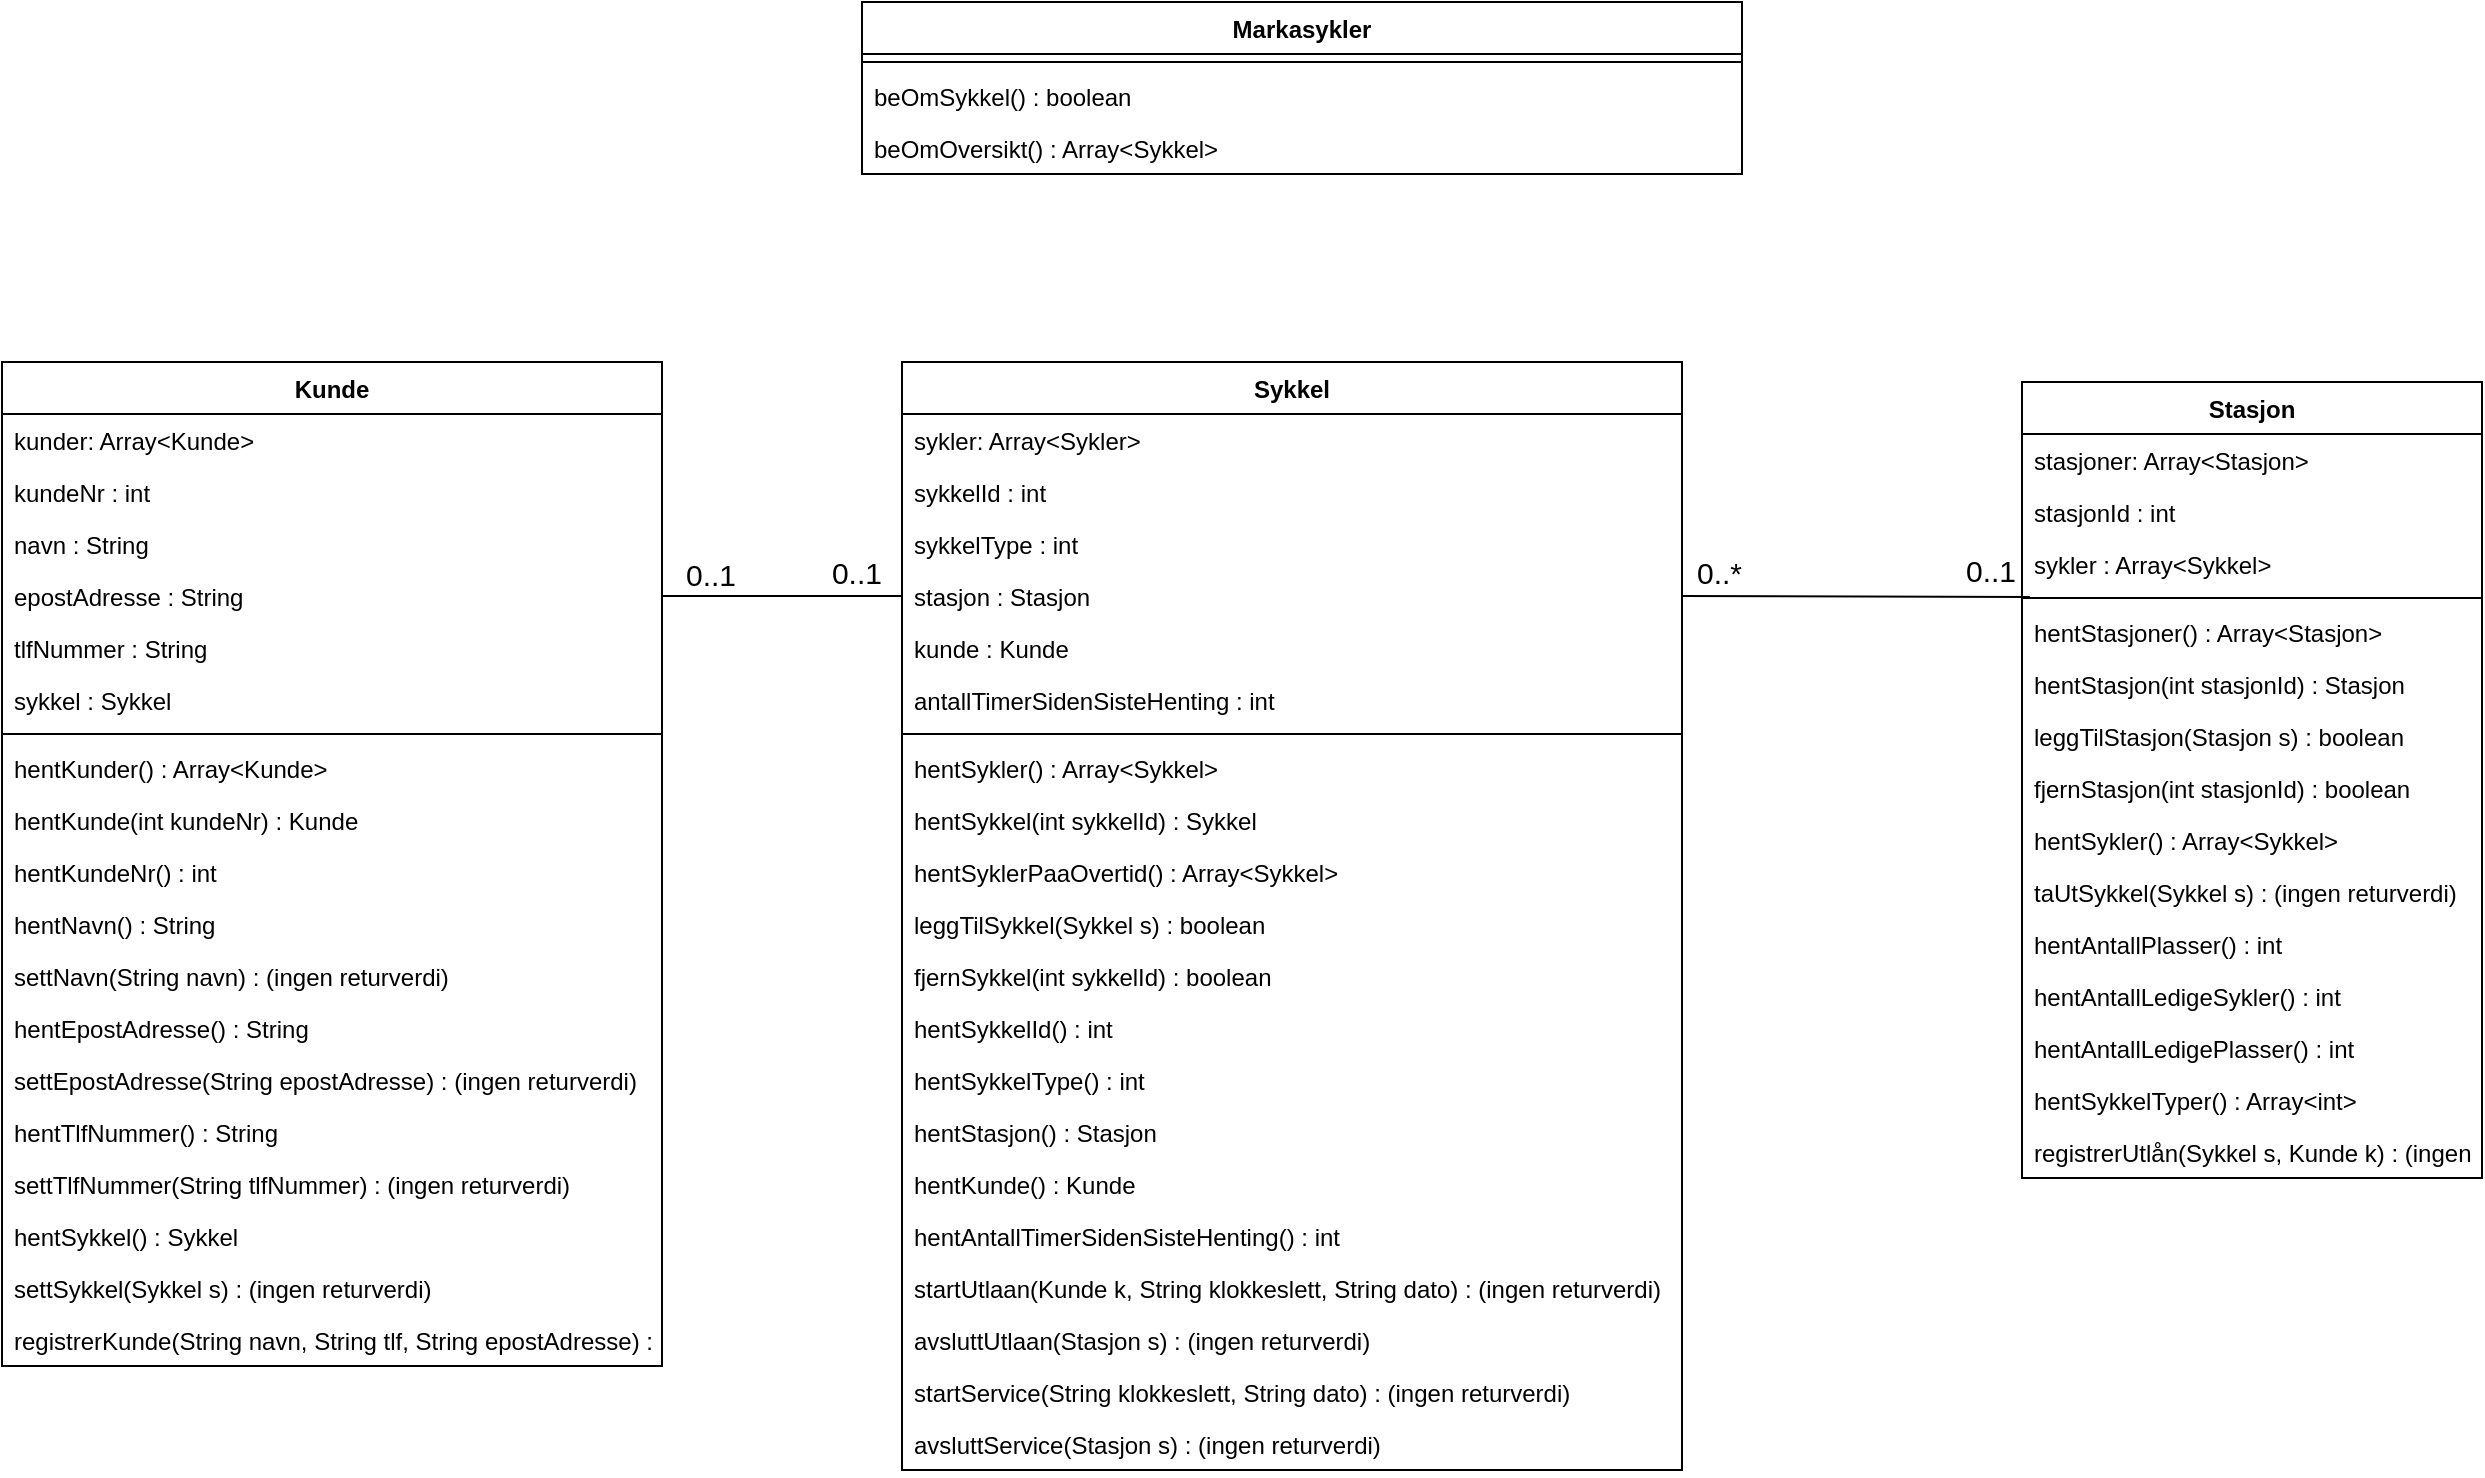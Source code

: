 <mxfile version="13.8.0" type="github">
  <diagram id="C5RBs43oDa-KdzZeNtuy" name="Page-1">
    <mxGraphModel dx="3537" dy="1566" grid="1" gridSize="10" guides="1" tooltips="1" connect="1" arrows="1" fold="1" page="1" pageScale="1" pageWidth="1654" pageHeight="1169" math="0" shadow="0">
      <root>
        <mxCell id="WIyWlLk6GJQsqaUBKTNV-0" />
        <mxCell id="WIyWlLk6GJQsqaUBKTNV-1" parent="WIyWlLk6GJQsqaUBKTNV-0" />
        <mxCell id="VrpznBEagQT3Lf_o6-Ye-7" value="" style="endArrow=none;html=1;rounded=0;exitX=1;exitY=0.5;exitDx=0;exitDy=0;entryX=0;entryY=0.5;entryDx=0;entryDy=0;" parent="WIyWlLk6GJQsqaUBKTNV-1" source="aeJ9pazkbRF26ST0N7e8-9" target="QVgdoW_EJSvDWmZYw-zW-9" edge="1">
          <mxGeometry relative="1" as="geometry">
            <mxPoint x="620" y="180" as="sourcePoint" />
            <mxPoint x="780" y="180" as="targetPoint" />
          </mxGeometry>
        </mxCell>
        <mxCell id="VrpznBEagQT3Lf_o6-Ye-8" value="&lt;font style=&quot;font-size: 15px&quot;&gt;0..1&lt;/font&gt;" style="resizable=0;html=1;align=left;verticalAlign=bottom;" parent="VrpznBEagQT3Lf_o6-Ye-7" connectable="0" vertex="1">
          <mxGeometry x="-1" relative="1" as="geometry">
            <mxPoint x="10" as="offset" />
          </mxGeometry>
        </mxCell>
        <mxCell id="VrpznBEagQT3Lf_o6-Ye-9" value="0..1" style="resizable=0;html=1;align=right;verticalAlign=bottom;fontSize=15;" parent="VrpznBEagQT3Lf_o6-Ye-7" connectable="0" vertex="1">
          <mxGeometry x="1" relative="1" as="geometry">
            <mxPoint x="-10" y="-1" as="offset" />
          </mxGeometry>
        </mxCell>
        <mxCell id="VrpznBEagQT3Lf_o6-Ye-13" value="" style="endArrow=none;html=1;rounded=0;exitX=0.017;exitY=0.436;exitDx=0;exitDy=0;exitPerimeter=0;entryX=1;entryY=0.5;entryDx=0;entryDy=0;" parent="WIyWlLk6GJQsqaUBKTNV-1" source="9goj5CrehQjhdctx5q1Q-2" target="QVgdoW_EJSvDWmZYw-zW-9" edge="1">
          <mxGeometry relative="1" as="geometry">
            <mxPoint x="1200" y="420" as="sourcePoint" />
            <mxPoint x="1120" y="381" as="targetPoint" />
          </mxGeometry>
        </mxCell>
        <mxCell id="VrpznBEagQT3Lf_o6-Ye-14" value="&lt;font style=&quot;font-size: 15px&quot;&gt;0..1&lt;/font&gt;" style="resizable=0;html=1;align=left;verticalAlign=bottom;" parent="VrpznBEagQT3Lf_o6-Ye-13" connectable="0" vertex="1">
          <mxGeometry x="-1" relative="1" as="geometry">
            <mxPoint x="-33.91" y="-1.49" as="offset" />
          </mxGeometry>
        </mxCell>
        <mxCell id="VrpznBEagQT3Lf_o6-Ye-15" value="0..*" style="resizable=0;html=1;align=right;verticalAlign=bottom;fontSize=15;" parent="VrpznBEagQT3Lf_o6-Ye-13" connectable="0" vertex="1">
          <mxGeometry x="1" relative="1" as="geometry">
            <mxPoint x="30.09" as="offset" />
          </mxGeometry>
        </mxCell>
        <mxCell id="aeJ9pazkbRF26ST0N7e8-0" value="Kunde" style="swimlane;fontStyle=1;align=center;verticalAlign=top;childLayout=stackLayout;horizontal=1;startSize=26;horizontalStack=0;resizeParent=1;resizeParentMax=0;resizeLast=0;collapsible=1;marginBottom=0;" parent="WIyWlLk6GJQsqaUBKTNV-1" vertex="1">
          <mxGeometry x="230" y="290" width="330" height="502" as="geometry" />
        </mxCell>
        <mxCell id="2YwRM7dUgeI0-jvgFiAl-2" value="kunder: Array&lt;Kunde&gt;" style="text;strokeColor=none;fillColor=none;align=left;verticalAlign=top;spacingLeft=4;spacingRight=4;overflow=hidden;rotatable=0;points=[[0,0.5],[1,0.5]];portConstraint=eastwest;" parent="aeJ9pazkbRF26ST0N7e8-0" vertex="1">
          <mxGeometry y="26" width="330" height="26" as="geometry" />
        </mxCell>
        <mxCell id="aeJ9pazkbRF26ST0N7e8-1" value="kundeNr : int" style="text;strokeColor=none;fillColor=none;align=left;verticalAlign=top;spacingLeft=4;spacingRight=4;overflow=hidden;rotatable=0;points=[[0,0.5],[1,0.5]];portConstraint=eastwest;fontStyle=0" parent="aeJ9pazkbRF26ST0N7e8-0" vertex="1">
          <mxGeometry y="52" width="330" height="26" as="geometry" />
        </mxCell>
        <mxCell id="aeJ9pazkbRF26ST0N7e8-2" value="navn : String" style="text;strokeColor=none;fillColor=none;align=left;verticalAlign=top;spacingLeft=4;spacingRight=4;overflow=hidden;rotatable=0;points=[[0,0.5],[1,0.5]];portConstraint=eastwest;" parent="aeJ9pazkbRF26ST0N7e8-0" vertex="1">
          <mxGeometry y="78" width="330" height="26" as="geometry" />
        </mxCell>
        <mxCell id="aeJ9pazkbRF26ST0N7e8-9" value="epostAdresse : String" style="text;strokeColor=none;fillColor=none;align=left;verticalAlign=top;spacingLeft=4;spacingRight=4;overflow=hidden;rotatable=0;points=[[0,0.5],[1,0.5]];portConstraint=eastwest;" parent="aeJ9pazkbRF26ST0N7e8-0" vertex="1">
          <mxGeometry y="104" width="330" height="26" as="geometry" />
        </mxCell>
        <mxCell id="aeJ9pazkbRF26ST0N7e8-10" value="tlfNummer : String" style="text;strokeColor=none;fillColor=none;align=left;verticalAlign=top;spacingLeft=4;spacingRight=4;overflow=hidden;rotatable=0;points=[[0,0.5],[1,0.5]];portConstraint=eastwest;" parent="aeJ9pazkbRF26ST0N7e8-0" vertex="1">
          <mxGeometry y="130" width="330" height="26" as="geometry" />
        </mxCell>
        <mxCell id="aeJ9pazkbRF26ST0N7e8-11" value="sykkel : Sykkel" style="text;strokeColor=none;fillColor=none;align=left;verticalAlign=top;spacingLeft=4;spacingRight=4;overflow=hidden;rotatable=0;points=[[0,0.5],[1,0.5]];portConstraint=eastwest;" parent="aeJ9pazkbRF26ST0N7e8-0" vertex="1">
          <mxGeometry y="156" width="330" height="26" as="geometry" />
        </mxCell>
        <mxCell id="aeJ9pazkbRF26ST0N7e8-3" value="" style="line;strokeWidth=1;fillColor=none;align=left;verticalAlign=middle;spacingTop=-1;spacingLeft=3;spacingRight=3;rotatable=0;labelPosition=right;points=[];portConstraint=eastwest;" parent="aeJ9pazkbRF26ST0N7e8-0" vertex="1">
          <mxGeometry y="182" width="330" height="8" as="geometry" />
        </mxCell>
        <mxCell id="uB-KTIDts_Ee8TIW10e4-7" value="hentKunder() : Array&lt;Kunde&gt;" style="text;strokeColor=none;fillColor=none;align=left;verticalAlign=top;spacingLeft=4;spacingRight=4;overflow=hidden;rotatable=0;points=[[0,0.5],[1,0.5]];portConstraint=eastwest;" parent="aeJ9pazkbRF26ST0N7e8-0" vertex="1">
          <mxGeometry y="190" width="330" height="26" as="geometry" />
        </mxCell>
        <mxCell id="uB-KTIDts_Ee8TIW10e4-8" value="hentKunde(int kundeNr) : Kunde" style="text;strokeColor=none;fillColor=none;align=left;verticalAlign=top;spacingLeft=4;spacingRight=4;overflow=hidden;rotatable=0;points=[[0,0.5],[1,0.5]];portConstraint=eastwest;" parent="aeJ9pazkbRF26ST0N7e8-0" vertex="1">
          <mxGeometry y="216" width="330" height="26" as="geometry" />
        </mxCell>
        <mxCell id="aeJ9pazkbRF26ST0N7e8-4" value="hentKundeNr() : int" style="text;strokeColor=none;fillColor=none;align=left;verticalAlign=top;spacingLeft=4;spacingRight=4;overflow=hidden;rotatable=0;points=[[0,0.5],[1,0.5]];portConstraint=eastwest;" parent="aeJ9pazkbRF26ST0N7e8-0" vertex="1">
          <mxGeometry y="242" width="330" height="26" as="geometry" />
        </mxCell>
        <mxCell id="aeJ9pazkbRF26ST0N7e8-5" value="hentNavn() : String" style="text;strokeColor=none;fillColor=none;align=left;verticalAlign=top;spacingLeft=4;spacingRight=4;overflow=hidden;rotatable=0;points=[[0,0.5],[1,0.5]];portConstraint=eastwest;" parent="aeJ9pazkbRF26ST0N7e8-0" vertex="1">
          <mxGeometry y="268" width="330" height="26" as="geometry" />
        </mxCell>
        <mxCell id="uB-KTIDts_Ee8TIW10e4-6" value="settNavn(String navn) : (ingen returverdi)" style="text;strokeColor=none;fillColor=none;align=left;verticalAlign=top;spacingLeft=4;spacingRight=4;overflow=hidden;rotatable=0;points=[[0,0.5],[1,0.5]];portConstraint=eastwest;" parent="aeJ9pazkbRF26ST0N7e8-0" vertex="1">
          <mxGeometry y="294" width="330" height="26" as="geometry" />
        </mxCell>
        <mxCell id="aeJ9pazkbRF26ST0N7e8-6" value="hentEpostAdresse() : String" style="text;strokeColor=none;fillColor=none;align=left;verticalAlign=top;spacingLeft=4;spacingRight=4;overflow=hidden;rotatable=0;points=[[0,0.5],[1,0.5]];portConstraint=eastwest;" parent="aeJ9pazkbRF26ST0N7e8-0" vertex="1">
          <mxGeometry y="320" width="330" height="26" as="geometry" />
        </mxCell>
        <mxCell id="aeJ9pazkbRF26ST0N7e8-7" value="settEpostAdresse(String epostAdresse) : (ingen returverdi)" style="text;strokeColor=none;fillColor=none;align=left;verticalAlign=top;spacingLeft=4;spacingRight=4;overflow=hidden;rotatable=0;points=[[0,0.5],[1,0.5]];portConstraint=eastwest;" parent="aeJ9pazkbRF26ST0N7e8-0" vertex="1">
          <mxGeometry y="346" width="330" height="26" as="geometry" />
        </mxCell>
        <mxCell id="aeJ9pazkbRF26ST0N7e8-8" value="hentTlfNummer() : String" style="text;strokeColor=none;fillColor=none;align=left;verticalAlign=top;spacingLeft=4;spacingRight=4;overflow=hidden;rotatable=0;points=[[0,0.5],[1,0.5]];portConstraint=eastwest;" parent="aeJ9pazkbRF26ST0N7e8-0" vertex="1">
          <mxGeometry y="372" width="330" height="26" as="geometry" />
        </mxCell>
        <mxCell id="aeJ9pazkbRF26ST0N7e8-12" value="settTlfNummer(String tlfNummer) : (ingen returverdi)" style="text;strokeColor=none;fillColor=none;align=left;verticalAlign=top;spacingLeft=4;spacingRight=4;overflow=hidden;rotatable=0;points=[[0,0.5],[1,0.5]];portConstraint=eastwest;" parent="aeJ9pazkbRF26ST0N7e8-0" vertex="1">
          <mxGeometry y="398" width="330" height="26" as="geometry" />
        </mxCell>
        <mxCell id="aeJ9pazkbRF26ST0N7e8-13" value="hentSykkel() : Sykkel" style="text;strokeColor=none;fillColor=none;align=left;verticalAlign=top;spacingLeft=4;spacingRight=4;overflow=hidden;rotatable=0;points=[[0,0.5],[1,0.5]];portConstraint=eastwest;" parent="aeJ9pazkbRF26ST0N7e8-0" vertex="1">
          <mxGeometry y="424" width="330" height="26" as="geometry" />
        </mxCell>
        <mxCell id="aeJ9pazkbRF26ST0N7e8-14" value="settSykkel(Sykkel s) : (ingen returverdi)" style="text;strokeColor=none;fillColor=none;align=left;verticalAlign=top;spacingLeft=4;spacingRight=4;overflow=hidden;rotatable=0;points=[[0,0.5],[1,0.5]];portConstraint=eastwest;" parent="aeJ9pazkbRF26ST0N7e8-0" vertex="1">
          <mxGeometry y="450" width="330" height="26" as="geometry" />
        </mxCell>
        <mxCell id="5cLu1j_Fh5NlevFUKu2e-21" value="registrerKunde(String navn, String tlf, String epostAdresse) : (ingen returverdi)" style="text;strokeColor=none;fillColor=none;align=left;verticalAlign=top;spacingLeft=4;spacingRight=4;overflow=hidden;rotatable=0;points=[[0,0.5],[1,0.5]];portConstraint=eastwest;" parent="aeJ9pazkbRF26ST0N7e8-0" vertex="1">
          <mxGeometry y="476" width="330" height="26" as="geometry" />
        </mxCell>
        <mxCell id="QVgdoW_EJSvDWmZYw-zW-0" value="Sykkel" style="swimlane;fontStyle=1;align=center;verticalAlign=top;childLayout=stackLayout;horizontal=1;startSize=26;horizontalStack=0;resizeParent=1;resizeParentMax=0;resizeLast=0;collapsible=1;marginBottom=0;" parent="WIyWlLk6GJQsqaUBKTNV-1" vertex="1">
          <mxGeometry x="680" y="290" width="390" height="554" as="geometry" />
        </mxCell>
        <mxCell id="2YwRM7dUgeI0-jvgFiAl-1" value="sykler: Array&lt;Sykler&gt;" style="text;strokeColor=none;fillColor=none;align=left;verticalAlign=top;spacingLeft=4;spacingRight=4;overflow=hidden;rotatable=0;points=[[0,0.5],[1,0.5]];portConstraint=eastwest;" parent="QVgdoW_EJSvDWmZYw-zW-0" vertex="1">
          <mxGeometry y="26" width="390" height="26" as="geometry" />
        </mxCell>
        <mxCell id="QVgdoW_EJSvDWmZYw-zW-1" value="sykkelId : int" style="text;strokeColor=none;fillColor=none;align=left;verticalAlign=top;spacingLeft=4;spacingRight=4;overflow=hidden;rotatable=0;points=[[0,0.5],[1,0.5]];portConstraint=eastwest;fontStyle=0" parent="QVgdoW_EJSvDWmZYw-zW-0" vertex="1">
          <mxGeometry y="52" width="390" height="26" as="geometry" />
        </mxCell>
        <mxCell id="QVgdoW_EJSvDWmZYw-zW-2" value="sykkelType : int" style="text;strokeColor=none;fillColor=none;align=left;verticalAlign=top;spacingLeft=4;spacingRight=4;overflow=hidden;rotatable=0;points=[[0,0.5],[1,0.5]];portConstraint=eastwest;" parent="QVgdoW_EJSvDWmZYw-zW-0" vertex="1">
          <mxGeometry y="78" width="390" height="26" as="geometry" />
        </mxCell>
        <mxCell id="QVgdoW_EJSvDWmZYw-zW-9" value="stasjon : Stasjon" style="text;strokeColor=none;fillColor=none;align=left;verticalAlign=top;spacingLeft=4;spacingRight=4;overflow=hidden;rotatable=0;points=[[0,0.5],[1,0.5]];portConstraint=eastwest;" parent="QVgdoW_EJSvDWmZYw-zW-0" vertex="1">
          <mxGeometry y="104" width="390" height="26" as="geometry" />
        </mxCell>
        <mxCell id="QVgdoW_EJSvDWmZYw-zW-10" value="kunde : Kunde" style="text;strokeColor=none;fillColor=none;align=left;verticalAlign=top;spacingLeft=4;spacingRight=4;overflow=hidden;rotatable=0;points=[[0,0.5],[1,0.5]];portConstraint=eastwest;" parent="QVgdoW_EJSvDWmZYw-zW-0" vertex="1">
          <mxGeometry y="130" width="390" height="26" as="geometry" />
        </mxCell>
        <mxCell id="QVgdoW_EJSvDWmZYw-zW-12" value="antallTimerSidenSisteHenting : int" style="text;strokeColor=none;fillColor=none;align=left;verticalAlign=top;spacingLeft=4;spacingRight=4;overflow=hidden;rotatable=0;points=[[0,0.5],[1,0.5]];portConstraint=eastwest;" parent="QVgdoW_EJSvDWmZYw-zW-0" vertex="1">
          <mxGeometry y="156" width="390" height="26" as="geometry" />
        </mxCell>
        <mxCell id="QVgdoW_EJSvDWmZYw-zW-3" value="" style="line;strokeWidth=1;fillColor=none;align=left;verticalAlign=middle;spacingTop=-1;spacingLeft=3;spacingRight=3;rotatable=0;labelPosition=right;points=[];portConstraint=eastwest;" parent="QVgdoW_EJSvDWmZYw-zW-0" vertex="1">
          <mxGeometry y="182" width="390" height="8" as="geometry" />
        </mxCell>
        <mxCell id="5cLu1j_Fh5NlevFUKu2e-17" value="hentSykler() : Array&lt;Sykkel&gt;" style="text;strokeColor=none;fillColor=none;align=left;verticalAlign=top;spacingLeft=4;spacingRight=4;overflow=hidden;rotatable=0;points=[[0,0.5],[1,0.5]];portConstraint=eastwest;" parent="QVgdoW_EJSvDWmZYw-zW-0" vertex="1">
          <mxGeometry y="190" width="390" height="26" as="geometry" />
        </mxCell>
        <mxCell id="uB-KTIDts_Ee8TIW10e4-9" value="hentSykkel(int sykkelId) : Sykkel" style="text;strokeColor=none;fillColor=none;align=left;verticalAlign=top;spacingLeft=4;spacingRight=4;overflow=hidden;rotatable=0;points=[[0,0.5],[1,0.5]];portConstraint=eastwest;" parent="QVgdoW_EJSvDWmZYw-zW-0" vertex="1">
          <mxGeometry y="216" width="390" height="26" as="geometry" />
        </mxCell>
        <mxCell id="5cLu1j_Fh5NlevFUKu2e-22" value="hentSyklerPaaOvertid() : Array&lt;Sykkel&gt;" style="text;strokeColor=none;fillColor=none;align=left;verticalAlign=top;spacingLeft=4;spacingRight=4;overflow=hidden;rotatable=0;points=[[0,0.5],[1,0.5]];portConstraint=eastwest;" parent="QVgdoW_EJSvDWmZYw-zW-0" vertex="1">
          <mxGeometry y="242" width="390" height="26" as="geometry" />
        </mxCell>
        <mxCell id="5cLu1j_Fh5NlevFUKu2e-18" value="leggTilSykkel(Sykkel s) : boolean" style="text;strokeColor=none;fillColor=none;align=left;verticalAlign=top;spacingLeft=4;spacingRight=4;overflow=hidden;rotatable=0;points=[[0,0.5],[1,0.5]];portConstraint=eastwest;" parent="QVgdoW_EJSvDWmZYw-zW-0" vertex="1">
          <mxGeometry y="268" width="390" height="26" as="geometry" />
        </mxCell>
        <mxCell id="5cLu1j_Fh5NlevFUKu2e-19" value="fjernSykkel(int sykkelId) : boolean" style="text;strokeColor=none;fillColor=none;align=left;verticalAlign=top;spacingLeft=4;spacingRight=4;overflow=hidden;rotatable=0;points=[[0,0.5],[1,0.5]];portConstraint=eastwest;" parent="QVgdoW_EJSvDWmZYw-zW-0" vertex="1">
          <mxGeometry y="294" width="390" height="26" as="geometry" />
        </mxCell>
        <mxCell id="QVgdoW_EJSvDWmZYw-zW-4" value="hentSykkelId() : int" style="text;strokeColor=none;fillColor=none;align=left;verticalAlign=top;spacingLeft=4;spacingRight=4;overflow=hidden;rotatable=0;points=[[0,0.5],[1,0.5]];portConstraint=eastwest;" parent="QVgdoW_EJSvDWmZYw-zW-0" vertex="1">
          <mxGeometry y="320" width="390" height="26" as="geometry" />
        </mxCell>
        <mxCell id="QVgdoW_EJSvDWmZYw-zW-5" value="hentSykkelType() : int" style="text;strokeColor=none;fillColor=none;align=left;verticalAlign=top;spacingLeft=4;spacingRight=4;overflow=hidden;rotatable=0;points=[[0,0.5],[1,0.5]];portConstraint=eastwest;" parent="QVgdoW_EJSvDWmZYw-zW-0" vertex="1">
          <mxGeometry y="346" width="390" height="26" as="geometry" />
        </mxCell>
        <mxCell id="QVgdoW_EJSvDWmZYw-zW-6" value="hentStasjon() : Stasjon" style="text;strokeColor=none;fillColor=none;align=left;verticalAlign=top;spacingLeft=4;spacingRight=4;overflow=hidden;rotatable=0;points=[[0,0.5],[1,0.5]];portConstraint=eastwest;" parent="QVgdoW_EJSvDWmZYw-zW-0" vertex="1">
          <mxGeometry y="372" width="390" height="26" as="geometry" />
        </mxCell>
        <mxCell id="QVgdoW_EJSvDWmZYw-zW-7" value="hentKunde() : Kunde" style="text;strokeColor=none;fillColor=none;align=left;verticalAlign=top;spacingLeft=4;spacingRight=4;overflow=hidden;rotatable=0;points=[[0,0.5],[1,0.5]];portConstraint=eastwest;" parent="QVgdoW_EJSvDWmZYw-zW-0" vertex="1">
          <mxGeometry y="398" width="390" height="26" as="geometry" />
        </mxCell>
        <mxCell id="QVgdoW_EJSvDWmZYw-zW-13" value="hentAntallTimerSidenSisteHenting() : int" style="text;strokeColor=none;fillColor=none;align=left;verticalAlign=top;spacingLeft=4;spacingRight=4;overflow=hidden;rotatable=0;points=[[0,0.5],[1,0.5]];portConstraint=eastwest;" parent="QVgdoW_EJSvDWmZYw-zW-0" vertex="1">
          <mxGeometry y="424" width="390" height="26" as="geometry" />
        </mxCell>
        <mxCell id="QVgdoW_EJSvDWmZYw-zW-14" value="startUtlaan(Kunde k, String klokkeslett, String dato) : (ingen returverdi)" style="text;strokeColor=none;fillColor=none;align=left;verticalAlign=top;spacingLeft=4;spacingRight=4;overflow=hidden;rotatable=0;points=[[0,0.5],[1,0.5]];portConstraint=eastwest;" parent="QVgdoW_EJSvDWmZYw-zW-0" vertex="1">
          <mxGeometry y="450" width="390" height="26" as="geometry" />
        </mxCell>
        <mxCell id="QVgdoW_EJSvDWmZYw-zW-15" value="avsluttUtlaan(Stasjon s) : (ingen returverdi)" style="text;strokeColor=none;fillColor=none;align=left;verticalAlign=top;spacingLeft=4;spacingRight=4;overflow=hidden;rotatable=0;points=[[0,0.5],[1,0.5]];portConstraint=eastwest;" parent="QVgdoW_EJSvDWmZYw-zW-0" vertex="1">
          <mxGeometry y="476" width="390" height="26" as="geometry" />
        </mxCell>
        <mxCell id="QVgdoW_EJSvDWmZYw-zW-16" value="startService(String klokkeslett, String dato) : (ingen returverdi)" style="text;strokeColor=none;fillColor=none;align=left;verticalAlign=top;spacingLeft=4;spacingRight=4;overflow=hidden;rotatable=0;points=[[0,0.5],[1,0.5]];portConstraint=eastwest;" parent="QVgdoW_EJSvDWmZYw-zW-0" vertex="1">
          <mxGeometry y="502" width="390" height="26" as="geometry" />
        </mxCell>
        <mxCell id="QVgdoW_EJSvDWmZYw-zW-17" value="avsluttService(Stasjon s) : (ingen returverdi)" style="text;strokeColor=none;fillColor=none;align=left;verticalAlign=top;spacingLeft=4;spacingRight=4;overflow=hidden;rotatable=0;points=[[0,0.5],[1,0.5]];portConstraint=eastwest;" parent="QVgdoW_EJSvDWmZYw-zW-0" vertex="1">
          <mxGeometry y="528" width="390" height="26" as="geometry" />
        </mxCell>
        <mxCell id="9goj5CrehQjhdctx5q1Q-0" value="Stasjon" style="swimlane;fontStyle=1;align=center;verticalAlign=top;childLayout=stackLayout;horizontal=1;startSize=26;horizontalStack=0;resizeParent=1;resizeParentMax=0;resizeLast=0;collapsible=1;marginBottom=0;" parent="WIyWlLk6GJQsqaUBKTNV-1" vertex="1">
          <mxGeometry x="1240" y="300" width="230" height="398" as="geometry" />
        </mxCell>
        <mxCell id="2YwRM7dUgeI0-jvgFiAl-0" value="stasjoner: Array&lt;Stasjon&gt;&#xa;" style="text;strokeColor=none;fillColor=none;align=left;verticalAlign=top;spacingLeft=4;spacingRight=4;overflow=hidden;rotatable=0;points=[[0,0.5],[1,0.5]];portConstraint=eastwest;" parent="9goj5CrehQjhdctx5q1Q-0" vertex="1">
          <mxGeometry y="26" width="230" height="26" as="geometry" />
        </mxCell>
        <mxCell id="9goj5CrehQjhdctx5q1Q-5" value="stasjonId : int" style="text;strokeColor=none;fillColor=none;align=left;verticalAlign=top;spacingLeft=4;spacingRight=4;overflow=hidden;rotatable=0;points=[[0,0.5],[1,0.5]];portConstraint=eastwest;fontStyle=0" parent="9goj5CrehQjhdctx5q1Q-0" vertex="1">
          <mxGeometry y="52" width="230" height="26" as="geometry" />
        </mxCell>
        <mxCell id="9goj5CrehQjhdctx5q1Q-12" value="sykler : Array&lt;Sykkel&gt;" style="text;strokeColor=none;fillColor=none;align=left;verticalAlign=top;spacingLeft=4;spacingRight=4;overflow=hidden;rotatable=0;points=[[0,0.5],[1,0.5]];portConstraint=eastwest;" parent="9goj5CrehQjhdctx5q1Q-0" vertex="1">
          <mxGeometry y="78" width="230" height="26" as="geometry" />
        </mxCell>
        <mxCell id="9goj5CrehQjhdctx5q1Q-2" value="" style="line;strokeWidth=1;fillColor=none;align=left;verticalAlign=middle;spacingTop=-1;spacingLeft=3;spacingRight=3;rotatable=0;labelPosition=right;points=[];portConstraint=eastwest;" parent="9goj5CrehQjhdctx5q1Q-0" vertex="1">
          <mxGeometry y="104" width="230" height="8" as="geometry" />
        </mxCell>
        <mxCell id="5cLu1j_Fh5NlevFUKu2e-11" value="hentStasjoner() : Array&lt;Stasjon&gt;" style="text;strokeColor=none;fillColor=none;align=left;verticalAlign=top;spacingLeft=4;spacingRight=4;overflow=hidden;rotatable=0;points=[[0,0.5],[1,0.5]];portConstraint=eastwest;" parent="9goj5CrehQjhdctx5q1Q-0" vertex="1">
          <mxGeometry y="112" width="230" height="26" as="geometry" />
        </mxCell>
        <mxCell id="uB-KTIDts_Ee8TIW10e4-12" value="hentStasjon(int stasjonId) : Stasjon" style="text;strokeColor=none;fillColor=none;align=left;verticalAlign=top;spacingLeft=4;spacingRight=4;overflow=hidden;rotatable=0;points=[[0,0.5],[1,0.5]];portConstraint=eastwest;" parent="9goj5CrehQjhdctx5q1Q-0" vertex="1">
          <mxGeometry y="138" width="230" height="26" as="geometry" />
        </mxCell>
        <mxCell id="5cLu1j_Fh5NlevFUKu2e-15" value="leggTilStasjon(Stasjon s) : boolean" style="text;strokeColor=none;fillColor=none;align=left;verticalAlign=top;spacingLeft=4;spacingRight=4;overflow=hidden;rotatable=0;points=[[0,0.5],[1,0.5]];portConstraint=eastwest;" parent="9goj5CrehQjhdctx5q1Q-0" vertex="1">
          <mxGeometry y="164" width="230" height="26" as="geometry" />
        </mxCell>
        <mxCell id="5cLu1j_Fh5NlevFUKu2e-16" value="fjernStasjon(int stasjonId) : boolean" style="text;strokeColor=none;fillColor=none;align=left;verticalAlign=top;spacingLeft=4;spacingRight=4;overflow=hidden;rotatable=0;points=[[0,0.5],[1,0.5]];portConstraint=eastwest;" parent="9goj5CrehQjhdctx5q1Q-0" vertex="1">
          <mxGeometry y="190" width="230" height="26" as="geometry" />
        </mxCell>
        <mxCell id="9goj5CrehQjhdctx5q1Q-8" value="hentSykler() : Array&lt;Sykkel&gt;" style="text;strokeColor=none;fillColor=none;align=left;verticalAlign=top;spacingLeft=4;spacingRight=4;overflow=hidden;rotatable=0;points=[[0,0.5],[1,0.5]];portConstraint=eastwest;" parent="9goj5CrehQjhdctx5q1Q-0" vertex="1">
          <mxGeometry y="216" width="230" height="26" as="geometry" />
        </mxCell>
        <mxCell id="uB-KTIDts_Ee8TIW10e4-11" value="taUtSykkel(Sykkel s) : (ingen returverdi)" style="text;strokeColor=none;fillColor=none;align=left;verticalAlign=top;spacingLeft=4;spacingRight=4;overflow=hidden;rotatable=0;points=[[0,0.5],[1,0.5]];portConstraint=eastwest;" parent="9goj5CrehQjhdctx5q1Q-0" vertex="1">
          <mxGeometry y="242" width="230" height="26" as="geometry" />
        </mxCell>
        <mxCell id="9goj5CrehQjhdctx5q1Q-7" value="hentAntallPlasser() : int" style="text;strokeColor=none;fillColor=none;align=left;verticalAlign=top;spacingLeft=4;spacingRight=4;overflow=hidden;rotatable=0;points=[[0,0.5],[1,0.5]];portConstraint=eastwest;" parent="9goj5CrehQjhdctx5q1Q-0" vertex="1">
          <mxGeometry y="268" width="230" height="26" as="geometry" />
        </mxCell>
        <mxCell id="9goj5CrehQjhdctx5q1Q-9" value="hentAntallLedigeSykler() : int" style="text;strokeColor=none;fillColor=none;align=left;verticalAlign=top;spacingLeft=4;spacingRight=4;overflow=hidden;rotatable=0;points=[[0,0.5],[1,0.5]];portConstraint=eastwest;" parent="9goj5CrehQjhdctx5q1Q-0" vertex="1">
          <mxGeometry y="294" width="230" height="26" as="geometry" />
        </mxCell>
        <mxCell id="9goj5CrehQjhdctx5q1Q-10" value="hentAntallLedigePlasser() : int" style="text;strokeColor=none;fillColor=none;align=left;verticalAlign=top;spacingLeft=4;spacingRight=4;overflow=hidden;rotatable=0;points=[[0,0.5],[1,0.5]];portConstraint=eastwest;" parent="9goj5CrehQjhdctx5q1Q-0" vertex="1">
          <mxGeometry y="320" width="230" height="26" as="geometry" />
        </mxCell>
        <mxCell id="9goj5CrehQjhdctx5q1Q-11" value="hentSykkelTyper() : Array&lt;int&gt;" style="text;strokeColor=none;fillColor=none;align=left;verticalAlign=top;spacingLeft=4;spacingRight=4;overflow=hidden;rotatable=0;points=[[0,0.5],[1,0.5]];portConstraint=eastwest;" parent="9goj5CrehQjhdctx5q1Q-0" vertex="1">
          <mxGeometry y="346" width="230" height="26" as="geometry" />
        </mxCell>
        <mxCell id="5cLu1j_Fh5NlevFUKu2e-20" value="registrerUtlån(Sykkel s, Kunde k) : (ingen returverdi) " style="text;strokeColor=none;fillColor=none;align=left;verticalAlign=top;spacingLeft=4;spacingRight=4;overflow=hidden;rotatable=0;points=[[0,0.5],[1,0.5]];portConstraint=eastwest;" parent="9goj5CrehQjhdctx5q1Q-0" vertex="1">
          <mxGeometry y="372" width="230" height="26" as="geometry" />
        </mxCell>
        <mxCell id="5cLu1j_Fh5NlevFUKu2e-8" value="Markasykler" style="swimlane;fontStyle=1;align=center;verticalAlign=top;childLayout=stackLayout;horizontal=1;startSize=26;horizontalStack=0;resizeParent=1;resizeParentMax=0;resizeLast=0;collapsible=1;marginBottom=0;" parent="WIyWlLk6GJQsqaUBKTNV-1" vertex="1">
          <mxGeometry x="660" y="110" width="440" height="86" as="geometry" />
        </mxCell>
        <mxCell id="5cLu1j_Fh5NlevFUKu2e-10" value="" style="line;strokeWidth=1;fillColor=none;align=left;verticalAlign=middle;spacingTop=-1;spacingLeft=3;spacingRight=3;rotatable=0;labelPosition=right;points=[];portConstraint=eastwest;" parent="5cLu1j_Fh5NlevFUKu2e-8" vertex="1">
          <mxGeometry y="26" width="440" height="8" as="geometry" />
        </mxCell>
        <mxCell id="uB-KTIDts_Ee8TIW10e4-4" value="beOmSykkel() : boolean" style="text;strokeColor=none;fillColor=none;align=left;verticalAlign=top;spacingLeft=4;spacingRight=4;overflow=hidden;rotatable=0;points=[[0,0.5],[1,0.5]];portConstraint=eastwest;" parent="5cLu1j_Fh5NlevFUKu2e-8" vertex="1">
          <mxGeometry y="34" width="440" height="26" as="geometry" />
        </mxCell>
        <mxCell id="uB-KTIDts_Ee8TIW10e4-5" value="beOmOversikt() : Array&lt;Sykkel&gt;" style="text;strokeColor=none;fillColor=none;align=left;verticalAlign=top;spacingLeft=4;spacingRight=4;overflow=hidden;rotatable=0;points=[[0,0.5],[1,0.5]];portConstraint=eastwest;" parent="5cLu1j_Fh5NlevFUKu2e-8" vertex="1">
          <mxGeometry y="60" width="440" height="26" as="geometry" />
        </mxCell>
      </root>
    </mxGraphModel>
  </diagram>
</mxfile>

